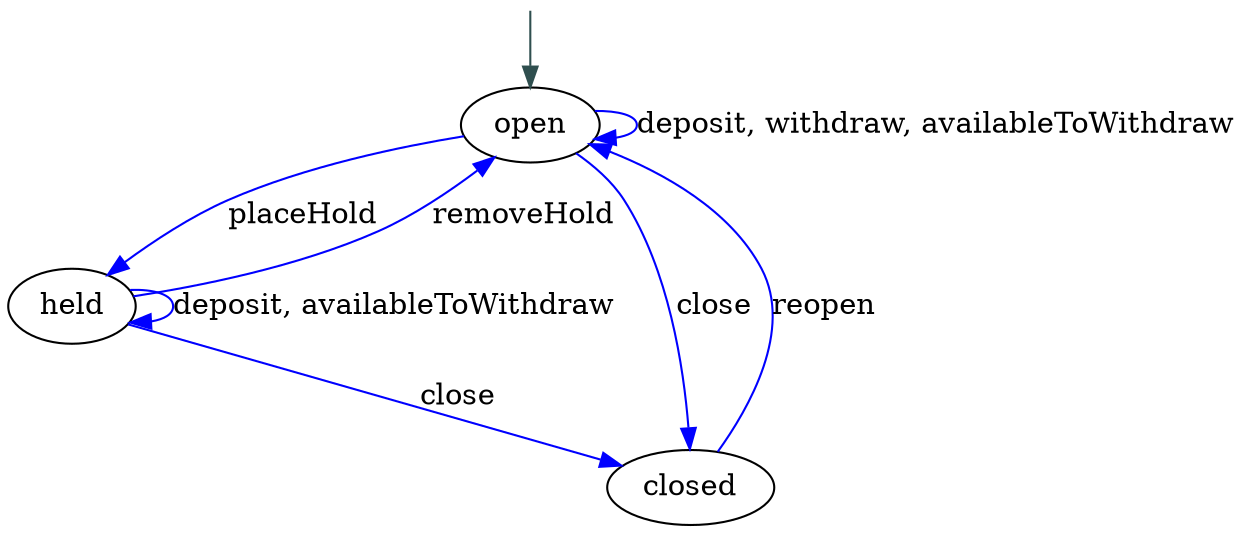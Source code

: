 digraph Account {

  start [label="", fixedsize="false", width=0, height=0, shape=none];
  start -> open [color=darkslategrey];

  open;

  open -> open [color=blue, label="deposit, withdraw, availableToWithdraw"];
  open -> held [color=blue, label="placeHold"];
  open -> closed [color=blue, label="close"];

  held;

  held -> held [color=blue, label="deposit, availableToWithdraw"];
  held -> open [color=blue, label="removeHold"];
  held -> closed [color=blue, label="close"];

  closed;

  closed -> open [color=blue, label="reopen"];
}
